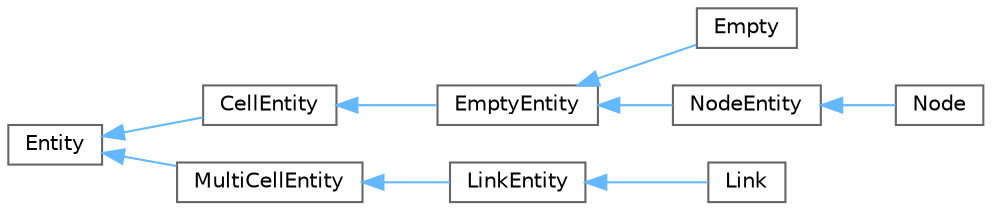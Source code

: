 digraph "Graphical Class Hierarchy"
{
 // LATEX_PDF_SIZE
  bgcolor="transparent";
  edge [fontname=Helvetica,fontsize=10,labelfontname=Helvetica,labelfontsize=10];
  node [fontname=Helvetica,fontsize=10,shape=box,height=0.2,width=0.4];
  rankdir="LR";
  Node0 [id="Node000000",label="Entity",height=0.2,width=0.4,color="grey40", fillcolor="white", style="filled",URL="$classEntity.html",tooltip=" "];
  Node0 -> Node1 [id="edge28_Node000000_Node000001",dir="back",color="steelblue1",style="solid",tooltip=" "];
  Node1 [id="Node000001",label="CellEntity",height=0.2,width=0.4,color="grey40", fillcolor="white", style="filled",URL="$classCellEntity.html",tooltip=" "];
  Node1 -> Node2 [id="edge29_Node000001_Node000002",dir="back",color="steelblue1",style="solid",tooltip=" "];
  Node2 [id="Node000002",label="EmptyEntity",height=0.2,width=0.4,color="grey40", fillcolor="white", style="filled",URL="$classEmptyEntity.html",tooltip=" "];
  Node2 -> Node3 [id="edge30_Node000002_Node000003",dir="back",color="steelblue1",style="solid",tooltip=" "];
  Node3 [id="Node000003",label="Empty",height=0.2,width=0.4,color="grey40", fillcolor="white", style="filled",URL="$classEmpty.html",tooltip=" "];
  Node2 -> Node4 [id="edge31_Node000002_Node000004",dir="back",color="steelblue1",style="solid",tooltip=" "];
  Node4 [id="Node000004",label="NodeEntity",height=0.2,width=0.4,color="grey40", fillcolor="white", style="filled",URL="$classNodeEntity.html",tooltip=" "];
  Node4 -> Node5 [id="edge32_Node000004_Node000005",dir="back",color="steelblue1",style="solid",tooltip=" "];
  Node5 [id="Node000005",label="Node",height=0.2,width=0.4,color="grey40", fillcolor="white", style="filled",URL="$classNode.html",tooltip=" "];
  Node0 -> Node6 [id="edge33_Node000000_Node000006",dir="back",color="steelblue1",style="solid",tooltip=" "];
  Node6 [id="Node000006",label="MultiCellEntity",height=0.2,width=0.4,color="grey40", fillcolor="white", style="filled",URL="$classMultiCellEntity.html",tooltip=" "];
  Node6 -> Node7 [id="edge34_Node000006_Node000007",dir="back",color="steelblue1",style="solid",tooltip=" "];
  Node7 [id="Node000007",label="LinkEntity",height=0.2,width=0.4,color="grey40", fillcolor="white", style="filled",URL="$classLinkEntity.html",tooltip=" "];
  Node7 -> Node8 [id="edge35_Node000007_Node000008",dir="back",color="steelblue1",style="solid",tooltip=" "];
  Node8 [id="Node000008",label="Link",height=0.2,width=0.4,color="grey40", fillcolor="white", style="filled",URL="$classLink.html",tooltip=" "];
}
